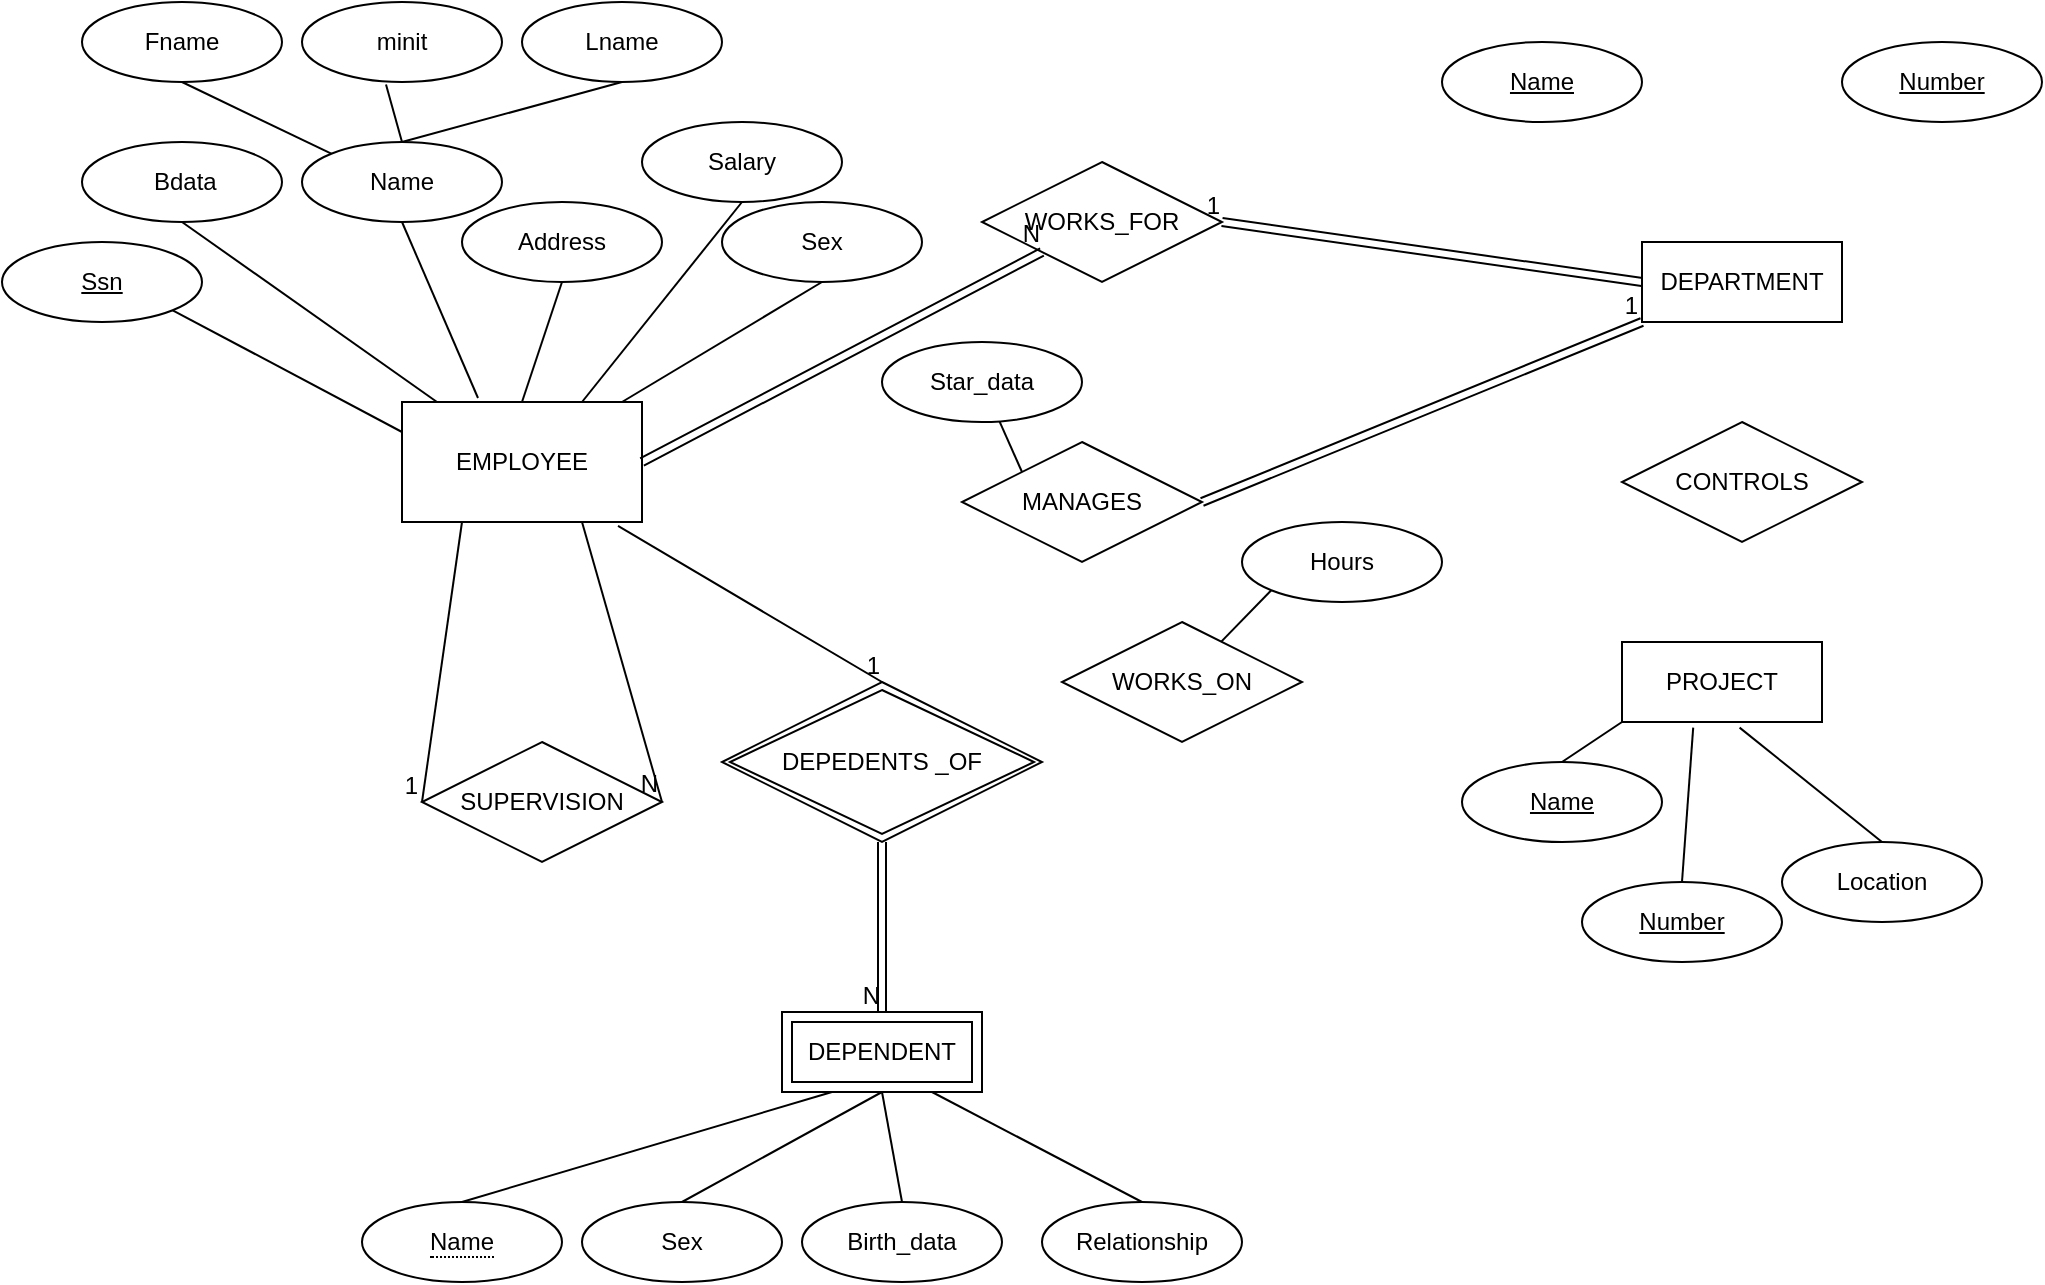<mxfile version="24.6.5" type="github">
  <diagram name="Trang-1" id="h6uTmTzgYNDOwts86tQp">
    <mxGraphModel dx="1334" dy="508" grid="1" gridSize="10" guides="1" tooltips="1" connect="1" arrows="1" fold="1" page="1" pageScale="1" pageWidth="827" pageHeight="1169" math="0" shadow="0">
      <root>
        <mxCell id="0" />
        <mxCell id="1" parent="0" />
        <mxCell id="BfvdOl0KQk4hSK4dBflX-1" value="DEPENDENT" style="shape=ext;margin=3;double=1;whiteSpace=wrap;html=1;align=center;" parent="1" vertex="1">
          <mxGeometry x="190" y="545" width="100" height="40" as="geometry" />
        </mxCell>
        <mxCell id="BfvdOl0KQk4hSK4dBflX-2" value="DEPEDENTS _OF" style="shape=rhombus;double=1;perimeter=rhombusPerimeter;whiteSpace=wrap;html=1;align=center;" parent="1" vertex="1">
          <mxGeometry x="160" y="380" width="160" height="80" as="geometry" />
        </mxCell>
        <mxCell id="BfvdOl0KQk4hSK4dBflX-3" value="" style="shape=link;html=1;rounded=0;exitX=0.5;exitY=1;exitDx=0;exitDy=0;entryX=0.5;entryY=0;entryDx=0;entryDy=0;" parent="1" source="BfvdOl0KQk4hSK4dBflX-2" target="BfvdOl0KQk4hSK4dBflX-1" edge="1">
          <mxGeometry relative="1" as="geometry">
            <mxPoint x="190" y="530" as="sourcePoint" />
            <mxPoint x="350" y="530" as="targetPoint" />
          </mxGeometry>
        </mxCell>
        <mxCell id="BfvdOl0KQk4hSK4dBflX-4" value="N" style="resizable=0;html=1;whiteSpace=wrap;align=right;verticalAlign=bottom;" parent="BfvdOl0KQk4hSK4dBflX-3" connectable="0" vertex="1">
          <mxGeometry x="1" relative="1" as="geometry" />
        </mxCell>
        <mxCell id="BfvdOl0KQk4hSK4dBflX-5" value="Sex" style="ellipse;whiteSpace=wrap;html=1;align=center;" parent="1" vertex="1">
          <mxGeometry x="90" y="640" width="100" height="40" as="geometry" />
        </mxCell>
        <mxCell id="BfvdOl0KQk4hSK4dBflX-6" value="Birth_data" style="ellipse;whiteSpace=wrap;html=1;align=center;" parent="1" vertex="1">
          <mxGeometry x="200" y="640" width="100" height="40" as="geometry" />
        </mxCell>
        <mxCell id="BfvdOl0KQk4hSK4dBflX-7" value="Relationship" style="ellipse;whiteSpace=wrap;html=1;align=center;" parent="1" vertex="1">
          <mxGeometry x="320" y="640" width="100" height="40" as="geometry" />
        </mxCell>
        <mxCell id="BfvdOl0KQk4hSK4dBflX-9" value="&lt;span style=&quot;border-bottom: 1px dotted&quot;&gt;Name&lt;/span&gt;" style="ellipse;whiteSpace=wrap;html=1;align=center;" parent="1" vertex="1">
          <mxGeometry x="-20" y="640" width="100" height="40" as="geometry" />
        </mxCell>
        <mxCell id="BfvdOl0KQk4hSK4dBflX-10" value="" style="endArrow=none;html=1;rounded=0;exitX=0.5;exitY=0;exitDx=0;exitDy=0;entryX=0.25;entryY=1;entryDx=0;entryDy=0;" parent="1" source="BfvdOl0KQk4hSK4dBflX-9" target="BfvdOl0KQk4hSK4dBflX-1" edge="1">
          <mxGeometry relative="1" as="geometry">
            <mxPoint x="180" y="530" as="sourcePoint" />
            <mxPoint x="340" y="530" as="targetPoint" />
          </mxGeometry>
        </mxCell>
        <mxCell id="BfvdOl0KQk4hSK4dBflX-11" value="" style="endArrow=none;html=1;rounded=0;exitX=0.5;exitY=0;exitDx=0;exitDy=0;entryX=0.5;entryY=1;entryDx=0;entryDy=0;" parent="1" source="BfvdOl0KQk4hSK4dBflX-5" target="BfvdOl0KQk4hSK4dBflX-1" edge="1">
          <mxGeometry relative="1" as="geometry">
            <mxPoint x="40" y="650" as="sourcePoint" />
            <mxPoint x="230" y="590" as="targetPoint" />
          </mxGeometry>
        </mxCell>
        <mxCell id="BfvdOl0KQk4hSK4dBflX-12" value="" style="endArrow=none;html=1;rounded=0;exitX=0.5;exitY=0;exitDx=0;exitDy=0;entryX=0.5;entryY=1;entryDx=0;entryDy=0;" parent="1" source="BfvdOl0KQk4hSK4dBflX-6" target="BfvdOl0KQk4hSK4dBflX-1" edge="1">
          <mxGeometry relative="1" as="geometry">
            <mxPoint x="150" y="650" as="sourcePoint" />
            <mxPoint x="250" y="595" as="targetPoint" />
          </mxGeometry>
        </mxCell>
        <mxCell id="BfvdOl0KQk4hSK4dBflX-13" value="" style="endArrow=none;html=1;rounded=0;exitX=0.5;exitY=0;exitDx=0;exitDy=0;entryX=0.75;entryY=1;entryDx=0;entryDy=0;" parent="1" source="BfvdOl0KQk4hSK4dBflX-7" target="BfvdOl0KQk4hSK4dBflX-1" edge="1">
          <mxGeometry relative="1" as="geometry">
            <mxPoint x="260" y="650" as="sourcePoint" />
            <mxPoint x="250" y="595" as="targetPoint" />
          </mxGeometry>
        </mxCell>
        <mxCell id="HLMDuG3fLgRXilaJ3gHk-1" value="EMPLOYEE" style="rounded=0;whiteSpace=wrap;html=1;" vertex="1" parent="1">
          <mxGeometry y="240" width="120" height="60" as="geometry" />
        </mxCell>
        <mxCell id="HLMDuG3fLgRXilaJ3gHk-2" value="Sex" style="ellipse;whiteSpace=wrap;html=1;align=center;" vertex="1" parent="1">
          <mxGeometry x="160" y="140" width="100" height="40" as="geometry" />
        </mxCell>
        <mxCell id="HLMDuG3fLgRXilaJ3gHk-3" value="Salary" style="ellipse;whiteSpace=wrap;html=1;align=center;" vertex="1" parent="1">
          <mxGeometry x="120" y="100" width="100" height="40" as="geometry" />
        </mxCell>
        <mxCell id="HLMDuG3fLgRXilaJ3gHk-4" value="Address" style="ellipse;whiteSpace=wrap;html=1;align=center;" vertex="1" parent="1">
          <mxGeometry x="30" y="140" width="100" height="40" as="geometry" />
        </mxCell>
        <mxCell id="HLMDuG3fLgRXilaJ3gHk-6" value="Name" style="ellipse;whiteSpace=wrap;html=1;align=center;" vertex="1" parent="1">
          <mxGeometry x="-50" y="110" width="100" height="40" as="geometry" />
        </mxCell>
        <mxCell id="HLMDuG3fLgRXilaJ3gHk-7" value="" style="endArrow=none;html=1;rounded=0;exitX=0.5;exitY=1;exitDx=0;exitDy=0;entryX=0.5;entryY=0;entryDx=0;entryDy=0;" edge="1" parent="1" source="HLMDuG3fLgRXilaJ3gHk-4" target="HLMDuG3fLgRXilaJ3gHk-1">
          <mxGeometry relative="1" as="geometry">
            <mxPoint x="100" y="260" as="sourcePoint" />
            <mxPoint x="260" y="260" as="targetPoint" />
          </mxGeometry>
        </mxCell>
        <mxCell id="HLMDuG3fLgRXilaJ3gHk-8" value="" style="endArrow=none;html=1;rounded=0;exitX=0.5;exitY=1;exitDx=0;exitDy=0;entryX=0.75;entryY=0;entryDx=0;entryDy=0;" edge="1" parent="1" source="HLMDuG3fLgRXilaJ3gHk-3" target="HLMDuG3fLgRXilaJ3gHk-1">
          <mxGeometry relative="1" as="geometry">
            <mxPoint x="90" y="190" as="sourcePoint" />
            <mxPoint x="70" y="250" as="targetPoint" />
          </mxGeometry>
        </mxCell>
        <mxCell id="HLMDuG3fLgRXilaJ3gHk-9" value="" style="endArrow=none;html=1;rounded=0;exitX=0.5;exitY=1;exitDx=0;exitDy=0;" edge="1" parent="1" source="HLMDuG3fLgRXilaJ3gHk-2" target="HLMDuG3fLgRXilaJ3gHk-1">
          <mxGeometry relative="1" as="geometry">
            <mxPoint x="190" y="200" as="sourcePoint" />
            <mxPoint x="100" y="250" as="targetPoint" />
          </mxGeometry>
        </mxCell>
        <mxCell id="HLMDuG3fLgRXilaJ3gHk-10" value="Lname" style="ellipse;whiteSpace=wrap;html=1;align=center;" vertex="1" parent="1">
          <mxGeometry x="60" y="40" width="100" height="40" as="geometry" />
        </mxCell>
        <mxCell id="HLMDuG3fLgRXilaJ3gHk-13" value="Fname" style="ellipse;whiteSpace=wrap;html=1;align=center;" vertex="1" parent="1">
          <mxGeometry x="-160" y="40" width="100" height="40" as="geometry" />
        </mxCell>
        <mxCell id="HLMDuG3fLgRXilaJ3gHk-14" value="minit" style="ellipse;whiteSpace=wrap;html=1;align=center;" vertex="1" parent="1">
          <mxGeometry x="-50" y="40" width="100" height="40" as="geometry" />
        </mxCell>
        <mxCell id="HLMDuG3fLgRXilaJ3gHk-15" value="" style="endArrow=none;html=1;rounded=0;exitX=0.5;exitY=1;exitDx=0;exitDy=0;" edge="1" parent="1" source="HLMDuG3fLgRXilaJ3gHk-6">
          <mxGeometry relative="1" as="geometry">
            <mxPoint x="-90" y="210" as="sourcePoint" />
            <mxPoint x="38" y="238" as="targetPoint" />
          </mxGeometry>
        </mxCell>
        <mxCell id="HLMDuG3fLgRXilaJ3gHk-16" value="" style="endArrow=none;html=1;rounded=0;exitX=0.5;exitY=1;exitDx=0;exitDy=0;entryX=0.5;entryY=0;entryDx=0;entryDy=0;" edge="1" parent="1" source="HLMDuG3fLgRXilaJ3gHk-10" target="HLMDuG3fLgRXilaJ3gHk-6">
          <mxGeometry relative="1" as="geometry">
            <mxPoint x="10" y="160" as="sourcePoint" />
            <mxPoint x="48" y="248" as="targetPoint" />
          </mxGeometry>
        </mxCell>
        <mxCell id="HLMDuG3fLgRXilaJ3gHk-17" value="" style="endArrow=none;html=1;rounded=0;exitX=0.5;exitY=0;exitDx=0;exitDy=0;entryX=0.42;entryY=1.03;entryDx=0;entryDy=0;entryPerimeter=0;" edge="1" parent="1" source="HLMDuG3fLgRXilaJ3gHk-6" target="HLMDuG3fLgRXilaJ3gHk-14">
          <mxGeometry relative="1" as="geometry">
            <mxPoint x="120" y="90" as="sourcePoint" />
            <mxPoint x="10" y="120" as="targetPoint" />
          </mxGeometry>
        </mxCell>
        <mxCell id="HLMDuG3fLgRXilaJ3gHk-18" value="" style="endArrow=none;html=1;rounded=0;entryX=0.5;entryY=1;entryDx=0;entryDy=0;exitX=0;exitY=0;exitDx=0;exitDy=0;" edge="1" parent="1" source="HLMDuG3fLgRXilaJ3gHk-6" target="HLMDuG3fLgRXilaJ3gHk-13">
          <mxGeometry relative="1" as="geometry">
            <mxPoint x="-20" y="120" as="sourcePoint" />
            <mxPoint x="2" y="91" as="targetPoint" />
          </mxGeometry>
        </mxCell>
        <mxCell id="HLMDuG3fLgRXilaJ3gHk-19" value="&amp;nbsp;Bdata" style="ellipse;whiteSpace=wrap;html=1;align=center;" vertex="1" parent="1">
          <mxGeometry x="-160" y="110" width="100" height="40" as="geometry" />
        </mxCell>
        <mxCell id="HLMDuG3fLgRXilaJ3gHk-20" value="Ssn" style="ellipse;whiteSpace=wrap;html=1;align=center;fontStyle=4;" vertex="1" parent="1">
          <mxGeometry x="-200" y="160" width="100" height="40" as="geometry" />
        </mxCell>
        <mxCell id="HLMDuG3fLgRXilaJ3gHk-21" value="" style="endArrow=none;html=1;rounded=0;exitX=0.5;exitY=1;exitDx=0;exitDy=0;" edge="1" parent="1" source="HLMDuG3fLgRXilaJ3gHk-19" target="HLMDuG3fLgRXilaJ3gHk-1">
          <mxGeometry relative="1" as="geometry">
            <mxPoint x="10" y="160" as="sourcePoint" />
            <mxPoint x="48" y="248" as="targetPoint" />
          </mxGeometry>
        </mxCell>
        <mxCell id="HLMDuG3fLgRXilaJ3gHk-22" value="" style="endArrow=none;html=1;rounded=0;exitX=1;exitY=1;exitDx=0;exitDy=0;entryX=0;entryY=0.25;entryDx=0;entryDy=0;" edge="1" parent="1" source="HLMDuG3fLgRXilaJ3gHk-20" target="HLMDuG3fLgRXilaJ3gHk-1">
          <mxGeometry relative="1" as="geometry">
            <mxPoint x="-100" y="160" as="sourcePoint" />
            <mxPoint x="28" y="250" as="targetPoint" />
          </mxGeometry>
        </mxCell>
        <mxCell id="HLMDuG3fLgRXilaJ3gHk-24" value="SUPERVISION" style="shape=rhombus;perimeter=rhombusPerimeter;whiteSpace=wrap;html=1;align=center;" vertex="1" parent="1">
          <mxGeometry x="10" y="410" width="120" height="60" as="geometry" />
        </mxCell>
        <mxCell id="HLMDuG3fLgRXilaJ3gHk-26" value="" style="endArrow=none;html=1;rounded=0;exitX=0.25;exitY=1;exitDx=0;exitDy=0;entryX=0;entryY=0.5;entryDx=0;entryDy=0;" edge="1" parent="1" source="HLMDuG3fLgRXilaJ3gHk-1" target="HLMDuG3fLgRXilaJ3gHk-24">
          <mxGeometry relative="1" as="geometry">
            <mxPoint x="-90" y="310" as="sourcePoint" />
            <mxPoint x="70" y="310" as="targetPoint" />
          </mxGeometry>
        </mxCell>
        <mxCell id="HLMDuG3fLgRXilaJ3gHk-27" value="1" style="resizable=0;html=1;whiteSpace=wrap;align=right;verticalAlign=bottom;" connectable="0" vertex="1" parent="HLMDuG3fLgRXilaJ3gHk-26">
          <mxGeometry x="1" relative="1" as="geometry" />
        </mxCell>
        <mxCell id="HLMDuG3fLgRXilaJ3gHk-32" value="" style="endArrow=none;html=1;rounded=0;exitX=0.75;exitY=1;exitDx=0;exitDy=0;entryX=1;entryY=0.5;entryDx=0;entryDy=0;" edge="1" parent="1" source="HLMDuG3fLgRXilaJ3gHk-1" target="HLMDuG3fLgRXilaJ3gHk-24">
          <mxGeometry relative="1" as="geometry">
            <mxPoint x="-90" y="310" as="sourcePoint" />
            <mxPoint x="70" y="310" as="targetPoint" />
          </mxGeometry>
        </mxCell>
        <mxCell id="HLMDuG3fLgRXilaJ3gHk-33" value="N" style="resizable=0;html=1;whiteSpace=wrap;align=right;verticalAlign=bottom;" connectable="0" vertex="1" parent="HLMDuG3fLgRXilaJ3gHk-32">
          <mxGeometry x="1" relative="1" as="geometry" />
        </mxCell>
        <mxCell id="HLMDuG3fLgRXilaJ3gHk-34" value="" style="endArrow=none;html=1;rounded=0;exitX=0.9;exitY=1.033;exitDx=0;exitDy=0;exitPerimeter=0;entryX=0.5;entryY=0;entryDx=0;entryDy=0;" edge="1" parent="1" source="HLMDuG3fLgRXilaJ3gHk-1" target="BfvdOl0KQk4hSK4dBflX-2">
          <mxGeometry relative="1" as="geometry">
            <mxPoint x="140" y="310" as="sourcePoint" />
            <mxPoint x="300" y="310" as="targetPoint" />
          </mxGeometry>
        </mxCell>
        <mxCell id="HLMDuG3fLgRXilaJ3gHk-35" value="1" style="resizable=0;html=1;whiteSpace=wrap;align=right;verticalAlign=bottom;" connectable="0" vertex="1" parent="HLMDuG3fLgRXilaJ3gHk-34">
          <mxGeometry x="1" relative="1" as="geometry" />
        </mxCell>
        <mxCell id="HLMDuG3fLgRXilaJ3gHk-36" value="MANAGES" style="shape=rhombus;perimeter=rhombusPerimeter;whiteSpace=wrap;html=1;align=center;" vertex="1" parent="1">
          <mxGeometry x="280" y="260" width="120" height="60" as="geometry" />
        </mxCell>
        <mxCell id="HLMDuG3fLgRXilaJ3gHk-37" value="Star_data" style="ellipse;whiteSpace=wrap;html=1;align=center;" vertex="1" parent="1">
          <mxGeometry x="240" y="210" width="100" height="40" as="geometry" />
        </mxCell>
        <mxCell id="HLMDuG3fLgRXilaJ3gHk-38" value="WORKS_FOR" style="shape=rhombus;perimeter=rhombusPerimeter;whiteSpace=wrap;html=1;align=center;" vertex="1" parent="1">
          <mxGeometry x="290" y="120" width="120" height="60" as="geometry" />
        </mxCell>
        <mxCell id="HLMDuG3fLgRXilaJ3gHk-39" value="WORKS_ON" style="shape=rhombus;perimeter=rhombusPerimeter;whiteSpace=wrap;html=1;align=center;" vertex="1" parent="1">
          <mxGeometry x="330" y="350" width="120" height="60" as="geometry" />
        </mxCell>
        <mxCell id="HLMDuG3fLgRXilaJ3gHk-40" value="Hours" style="ellipse;whiteSpace=wrap;html=1;align=center;" vertex="1" parent="1">
          <mxGeometry x="420" y="300" width="100" height="40" as="geometry" />
        </mxCell>
        <mxCell id="HLMDuG3fLgRXilaJ3gHk-41" value="PROJECT" style="whiteSpace=wrap;html=1;align=center;" vertex="1" parent="1">
          <mxGeometry x="610" y="360" width="100" height="40" as="geometry" />
        </mxCell>
        <mxCell id="HLMDuG3fLgRXilaJ3gHk-42" value="Name" style="ellipse;whiteSpace=wrap;html=1;align=center;fontStyle=4;" vertex="1" parent="1">
          <mxGeometry x="530" y="420" width="100" height="40" as="geometry" />
        </mxCell>
        <mxCell id="HLMDuG3fLgRXilaJ3gHk-43" value="CONTROLS" style="shape=rhombus;perimeter=rhombusPerimeter;whiteSpace=wrap;html=1;align=center;" vertex="1" parent="1">
          <mxGeometry x="610" y="250" width="120" height="60" as="geometry" />
        </mxCell>
        <mxCell id="HLMDuG3fLgRXilaJ3gHk-44" value="DEPARTMENT" style="whiteSpace=wrap;html=1;align=center;" vertex="1" parent="1">
          <mxGeometry x="620" y="160" width="100" height="40" as="geometry" />
        </mxCell>
        <mxCell id="HLMDuG3fLgRXilaJ3gHk-45" value="Number" style="ellipse;whiteSpace=wrap;html=1;align=center;fontStyle=4;" vertex="1" parent="1">
          <mxGeometry x="590" y="480" width="100" height="40" as="geometry" />
        </mxCell>
        <mxCell id="HLMDuG3fLgRXilaJ3gHk-46" value="Location" style="ellipse;whiteSpace=wrap;html=1;align=center;" vertex="1" parent="1">
          <mxGeometry x="690" y="460" width="100" height="40" as="geometry" />
        </mxCell>
        <mxCell id="HLMDuG3fLgRXilaJ3gHk-47" value="" style="endArrow=none;html=1;rounded=0;exitX=0;exitY=1;exitDx=0;exitDy=0;entryX=0.5;entryY=0;entryDx=0;entryDy=0;" edge="1" parent="1" source="HLMDuG3fLgRXilaJ3gHk-41" target="HLMDuG3fLgRXilaJ3gHk-42">
          <mxGeometry relative="1" as="geometry">
            <mxPoint x="510" y="410" as="sourcePoint" />
            <mxPoint x="670" y="410" as="targetPoint" />
          </mxGeometry>
        </mxCell>
        <mxCell id="HLMDuG3fLgRXilaJ3gHk-48" value="" style="endArrow=none;html=1;rounded=0;exitX=0.356;exitY=1.07;exitDx=0;exitDy=0;entryX=0.5;entryY=0;entryDx=0;entryDy=0;exitPerimeter=0;" edge="1" parent="1" source="HLMDuG3fLgRXilaJ3gHk-41" target="HLMDuG3fLgRXilaJ3gHk-45">
          <mxGeometry relative="1" as="geometry">
            <mxPoint x="620" y="410" as="sourcePoint" />
            <mxPoint x="625" y="436" as="targetPoint" />
          </mxGeometry>
        </mxCell>
        <mxCell id="HLMDuG3fLgRXilaJ3gHk-49" value="" style="endArrow=none;html=1;rounded=0;exitX=0.588;exitY=1.07;exitDx=0;exitDy=0;entryX=0.5;entryY=0;entryDx=0;entryDy=0;exitPerimeter=0;" edge="1" parent="1" source="HLMDuG3fLgRXilaJ3gHk-41" target="HLMDuG3fLgRXilaJ3gHk-46">
          <mxGeometry relative="1" as="geometry">
            <mxPoint x="656" y="413" as="sourcePoint" />
            <mxPoint x="650" y="490" as="targetPoint" />
          </mxGeometry>
        </mxCell>
        <mxCell id="HLMDuG3fLgRXilaJ3gHk-51" value="Name" style="ellipse;whiteSpace=wrap;html=1;align=center;fontStyle=4;" vertex="1" parent="1">
          <mxGeometry x="520" y="60" width="100" height="40" as="geometry" />
        </mxCell>
        <mxCell id="HLMDuG3fLgRXilaJ3gHk-52" value="Number" style="ellipse;whiteSpace=wrap;html=1;align=center;fontStyle=4;" vertex="1" parent="1">
          <mxGeometry x="720" y="60" width="100" height="40" as="geometry" />
        </mxCell>
        <mxCell id="HLMDuG3fLgRXilaJ3gHk-53" value="" style="endArrow=none;html=1;rounded=0;entryX=0;entryY=0;entryDx=0;entryDy=0;" edge="1" parent="1" source="HLMDuG3fLgRXilaJ3gHk-37" target="HLMDuG3fLgRXilaJ3gHk-36">
          <mxGeometry relative="1" as="geometry">
            <mxPoint x="140" y="310" as="sourcePoint" />
            <mxPoint x="300" y="310" as="targetPoint" />
          </mxGeometry>
        </mxCell>
        <mxCell id="HLMDuG3fLgRXilaJ3gHk-54" value="" style="shape=link;html=1;rounded=0;exitX=1;exitY=0.5;exitDx=0;exitDy=0;entryX=0;entryY=1;entryDx=0;entryDy=0;" edge="1" parent="1" source="HLMDuG3fLgRXilaJ3gHk-1" target="HLMDuG3fLgRXilaJ3gHk-38">
          <mxGeometry relative="1" as="geometry">
            <mxPoint x="140" y="310" as="sourcePoint" />
            <mxPoint x="300" y="310" as="targetPoint" />
          </mxGeometry>
        </mxCell>
        <mxCell id="HLMDuG3fLgRXilaJ3gHk-55" value="N" style="resizable=0;html=1;whiteSpace=wrap;align=right;verticalAlign=bottom;" connectable="0" vertex="1" parent="HLMDuG3fLgRXilaJ3gHk-54">
          <mxGeometry x="1" relative="1" as="geometry" />
        </mxCell>
        <mxCell id="HLMDuG3fLgRXilaJ3gHk-58" value="" style="shape=link;html=1;rounded=0;entryX=1;entryY=0.5;entryDx=0;entryDy=0;exitX=0;exitY=0.5;exitDx=0;exitDy=0;" edge="1" parent="1" source="HLMDuG3fLgRXilaJ3gHk-44" target="HLMDuG3fLgRXilaJ3gHk-38">
          <mxGeometry relative="1" as="geometry">
            <mxPoint x="470" y="310" as="sourcePoint" />
            <mxPoint x="630" y="310" as="targetPoint" />
          </mxGeometry>
        </mxCell>
        <mxCell id="HLMDuG3fLgRXilaJ3gHk-59" value="1" style="resizable=0;html=1;whiteSpace=wrap;align=right;verticalAlign=bottom;" connectable="0" vertex="1" parent="HLMDuG3fLgRXilaJ3gHk-58">
          <mxGeometry x="1" relative="1" as="geometry" />
        </mxCell>
        <mxCell id="HLMDuG3fLgRXilaJ3gHk-60" value="" style="shape=link;html=1;rounded=0;exitX=1;exitY=0.5;exitDx=0;exitDy=0;entryX=0;entryY=1;entryDx=0;entryDy=0;" edge="1" parent="1" source="HLMDuG3fLgRXilaJ3gHk-36" target="HLMDuG3fLgRXilaJ3gHk-44">
          <mxGeometry relative="1" as="geometry">
            <mxPoint x="470" y="310" as="sourcePoint" />
            <mxPoint x="630" y="310" as="targetPoint" />
          </mxGeometry>
        </mxCell>
        <mxCell id="HLMDuG3fLgRXilaJ3gHk-61" value="1" style="resizable=0;html=1;whiteSpace=wrap;align=right;verticalAlign=bottom;" connectable="0" vertex="1" parent="HLMDuG3fLgRXilaJ3gHk-60">
          <mxGeometry x="1" relative="1" as="geometry" />
        </mxCell>
        <mxCell id="HLMDuG3fLgRXilaJ3gHk-62" value="" style="endArrow=none;html=1;rounded=0;exitX=0;exitY=1;exitDx=0;exitDy=0;" edge="1" parent="1" source="HLMDuG3fLgRXilaJ3gHk-40" target="HLMDuG3fLgRXilaJ3gHk-39">
          <mxGeometry relative="1" as="geometry">
            <mxPoint x="470" y="310" as="sourcePoint" />
            <mxPoint x="630" y="310" as="targetPoint" />
          </mxGeometry>
        </mxCell>
      </root>
    </mxGraphModel>
  </diagram>
</mxfile>
